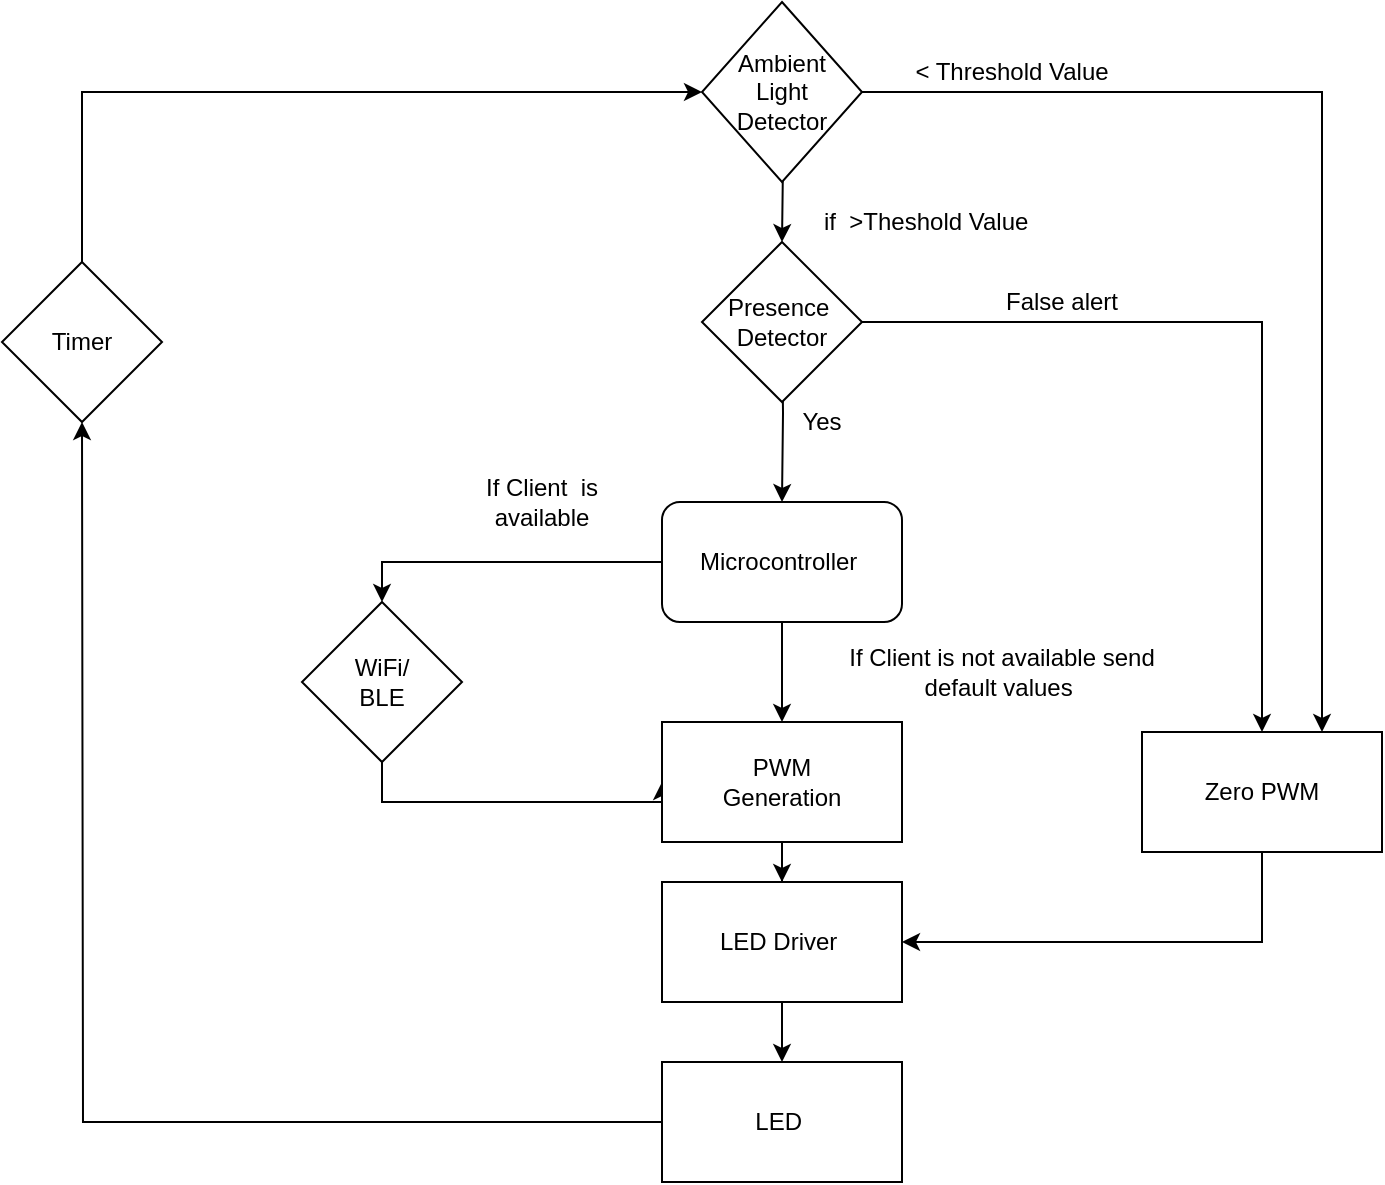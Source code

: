 <mxfile pages="1" version="11.2.3" type="github"><diagram id="GRaurX3HVcgkXK8La4Pc" name="Page-1"><mxGraphModel dx="1019" dy="522" grid="1" gridSize="10" guides="1" tooltips="1" connect="1" arrows="1" fold="1" page="1" pageScale="1" pageWidth="1100" pageHeight="850" math="0" shadow="0"><root><mxCell id="0"/><mxCell id="1" parent="0"/><mxCell id="gqhYtNWV0clG20DjC9D--4" value="" style="edgeStyle=orthogonalEdgeStyle;rounded=0;orthogonalLoop=1;jettySize=auto;html=1;entryX=0.5;entryY=0;entryDx=0;entryDy=0;" edge="1" parent="1" target="gqhYtNWV0clG20DjC9D--13"><mxGeometry relative="1" as="geometry"><mxPoint x="530" y="70" as="sourcePoint"/><mxPoint x="530" y="130" as="targetPoint"/></mxGeometry></mxCell><mxCell id="gqhYtNWV0clG20DjC9D--9" value="" style="edgeStyle=orthogonalEdgeStyle;rounded=0;orthogonalLoop=1;jettySize=auto;html=1;" edge="1" parent="1" target="gqhYtNWV0clG20DjC9D--8"><mxGeometry relative="1" as="geometry"><mxPoint x="530" y="190" as="sourcePoint"/></mxGeometry></mxCell><mxCell id="gqhYtNWV0clG20DjC9D--16" value="" style="edgeStyle=orthogonalEdgeStyle;rounded=0;orthogonalLoop=1;jettySize=auto;html=1;entryX=0.5;entryY=0;entryDx=0;entryDy=0;" edge="1" parent="1" source="gqhYtNWV0clG20DjC9D--8" target="gqhYtNWV0clG20DjC9D--14"><mxGeometry relative="1" as="geometry"><mxPoint x="390" y="300" as="targetPoint"/></mxGeometry></mxCell><mxCell id="gqhYtNWV0clG20DjC9D--21" value="" style="edgeStyle=orthogonalEdgeStyle;rounded=0;orthogonalLoop=1;jettySize=auto;html=1;" edge="1" parent="1" source="gqhYtNWV0clG20DjC9D--8" target="gqhYtNWV0clG20DjC9D--17"><mxGeometry relative="1" as="geometry"/></mxCell><mxCell id="gqhYtNWV0clG20DjC9D--8" value="Microcontroller&amp;nbsp;" style="rounded=1;whiteSpace=wrap;html=1;" vertex="1" parent="1"><mxGeometry x="470" y="280" width="120" height="60" as="geometry"/></mxCell><mxCell id="gqhYtNWV0clG20DjC9D--5" value="if&amp;nbsp; &amp;gt;Theshold Value" style="text;html=1;resizable=0;points=[];autosize=1;align=left;verticalAlign=top;spacingTop=-4;" vertex="1" parent="1"><mxGeometry x="549" y="130" width="120" height="10" as="geometry"/></mxCell><mxCell id="gqhYtNWV0clG20DjC9D--11" value="Yes" style="text;html=1;strokeColor=none;fillColor=none;align=center;verticalAlign=middle;whiteSpace=wrap;rounded=0;" vertex="1" parent="1"><mxGeometry x="530" y="230" width="40" height="20" as="geometry"/></mxCell><mxCell id="gqhYtNWV0clG20DjC9D--32" value="" style="edgeStyle=orthogonalEdgeStyle;rounded=0;orthogonalLoop=1;jettySize=auto;html=1;entryX=0.75;entryY=0;entryDx=0;entryDy=0;" edge="1" parent="1" source="gqhYtNWV0clG20DjC9D--12" target="gqhYtNWV0clG20DjC9D--30"><mxGeometry relative="1" as="geometry"><mxPoint x="800" y="390" as="targetPoint"/></mxGeometry></mxCell><mxCell id="gqhYtNWV0clG20DjC9D--12" value="&lt;span style=&quot;white-space: normal&quot;&gt;Ambient &lt;br&gt;Light&lt;/span&gt;&lt;br style=&quot;white-space: normal&quot;&gt;&lt;span style=&quot;white-space: normal&quot;&gt;Detector&lt;/span&gt;" style="rhombus;whiteSpace=wrap;html=1;" vertex="1" parent="1"><mxGeometry x="490" y="30" width="80" height="90" as="geometry"/></mxCell><mxCell id="gqhYtNWV0clG20DjC9D--34" value="" style="edgeStyle=orthogonalEdgeStyle;rounded=0;orthogonalLoop=1;jettySize=auto;html=1;entryX=0.5;entryY=0;entryDx=0;entryDy=0;" edge="1" parent="1" source="gqhYtNWV0clG20DjC9D--13" target="gqhYtNWV0clG20DjC9D--30"><mxGeometry relative="1" as="geometry"><mxPoint x="650" y="190" as="targetPoint"/></mxGeometry></mxCell><mxCell id="gqhYtNWV0clG20DjC9D--13" value="&lt;span style=&quot;white-space: normal&quot;&gt;Presence&amp;nbsp;&lt;/span&gt;&lt;br style=&quot;white-space: normal&quot;&gt;&lt;span style=&quot;white-space: normal&quot;&gt;Detector&lt;/span&gt;" style="rhombus;whiteSpace=wrap;html=1;" vertex="1" parent="1"><mxGeometry x="490" y="150" width="80" height="80" as="geometry"/></mxCell><mxCell id="gqhYtNWV0clG20DjC9D--19" value="" style="edgeStyle=orthogonalEdgeStyle;rounded=0;orthogonalLoop=1;jettySize=auto;html=1;entryX=0;entryY=0.5;entryDx=0;entryDy=0;" edge="1" parent="1" source="gqhYtNWV0clG20DjC9D--14" target="gqhYtNWV0clG20DjC9D--17"><mxGeometry relative="1" as="geometry"><mxPoint x="330" y="420" as="targetPoint"/><Array as="points"><mxPoint x="330" y="430"/></Array></mxGeometry></mxCell><mxCell id="gqhYtNWV0clG20DjC9D--14" value="WiFi/&lt;br&gt;BLE" style="rhombus;whiteSpace=wrap;html=1;" vertex="1" parent="1"><mxGeometry x="290" y="330" width="80" height="80" as="geometry"/></mxCell><mxCell id="gqhYtNWV0clG20DjC9D--24" value="" style="edgeStyle=orthogonalEdgeStyle;rounded=0;orthogonalLoop=1;jettySize=auto;html=1;" edge="1" parent="1" source="gqhYtNWV0clG20DjC9D--17" target="gqhYtNWV0clG20DjC9D--23"><mxGeometry relative="1" as="geometry"/></mxCell><mxCell id="gqhYtNWV0clG20DjC9D--17" value="PWM&lt;br&gt;Generation" style="rounded=0;whiteSpace=wrap;html=1;" vertex="1" parent="1"><mxGeometry x="470" y="390" width="120" height="60" as="geometry"/></mxCell><mxCell id="gqhYtNWV0clG20DjC9D--20" value="If Client&amp;nbsp; is available" style="text;html=1;strokeColor=none;fillColor=none;align=center;verticalAlign=middle;whiteSpace=wrap;rounded=0;" vertex="1" parent="1"><mxGeometry x="370" y="270" width="80" height="20" as="geometry"/></mxCell><mxCell id="gqhYtNWV0clG20DjC9D--22" value="If Client is not available send default values&amp;nbsp;" style="text;html=1;strokeColor=none;fillColor=none;align=center;verticalAlign=middle;whiteSpace=wrap;rounded=0;" vertex="1" parent="1"><mxGeometry x="550" y="355" width="180" height="20" as="geometry"/></mxCell><mxCell id="gqhYtNWV0clG20DjC9D--26" value="" style="edgeStyle=orthogonalEdgeStyle;rounded=0;orthogonalLoop=1;jettySize=auto;html=1;" edge="1" parent="1" source="gqhYtNWV0clG20DjC9D--23" target="gqhYtNWV0clG20DjC9D--25"><mxGeometry relative="1" as="geometry"/></mxCell><mxCell id="gqhYtNWV0clG20DjC9D--23" value="LED Driver&amp;nbsp;" style="rounded=0;whiteSpace=wrap;html=1;" vertex="1" parent="1"><mxGeometry x="470" y="470" width="120" height="60" as="geometry"/></mxCell><mxCell id="gqhYtNWV0clG20DjC9D--41" value="" style="edgeStyle=orthogonalEdgeStyle;rounded=0;orthogonalLoop=1;jettySize=auto;html=1;" edge="1" parent="1" source="gqhYtNWV0clG20DjC9D--25"><mxGeometry relative="1" as="geometry"><mxPoint x="180" y="240" as="targetPoint"/></mxGeometry></mxCell><mxCell id="gqhYtNWV0clG20DjC9D--25" value="LED&amp;nbsp;" style="rounded=0;whiteSpace=wrap;html=1;" vertex="1" parent="1"><mxGeometry x="470" y="560" width="120" height="60" as="geometry"/></mxCell><mxCell id="gqhYtNWV0clG20DjC9D--38" value="" style="edgeStyle=orthogonalEdgeStyle;rounded=0;orthogonalLoop=1;jettySize=auto;html=1;entryX=1;entryY=0.5;entryDx=0;entryDy=0;" edge="1" parent="1" source="gqhYtNWV0clG20DjC9D--30" target="gqhYtNWV0clG20DjC9D--23"><mxGeometry relative="1" as="geometry"><mxPoint x="770" y="535" as="targetPoint"/><Array as="points"><mxPoint x="770" y="500"/></Array></mxGeometry></mxCell><mxCell id="gqhYtNWV0clG20DjC9D--30" value="Zero PWM" style="rounded=0;whiteSpace=wrap;html=1;" vertex="1" parent="1"><mxGeometry x="710" y="395" width="120" height="60" as="geometry"/></mxCell><mxCell id="gqhYtNWV0clG20DjC9D--35" value="False alert" style="text;html=1;strokeColor=none;fillColor=none;align=center;verticalAlign=middle;whiteSpace=wrap;rounded=0;" vertex="1" parent="1"><mxGeometry x="630" y="170" width="80" height="20" as="geometry"/></mxCell><mxCell id="gqhYtNWV0clG20DjC9D--36" value="&amp;lt; Threshold Value" style="text;html=1;strokeColor=none;fillColor=none;align=center;verticalAlign=middle;whiteSpace=wrap;rounded=0;" vertex="1" parent="1"><mxGeometry x="580" y="55" width="130" height="20" as="geometry"/></mxCell><mxCell id="gqhYtNWV0clG20DjC9D--49" value="" style="edgeStyle=orthogonalEdgeStyle;rounded=0;orthogonalLoop=1;jettySize=auto;html=1;entryX=0;entryY=0.5;entryDx=0;entryDy=0;" edge="1" parent="1" source="gqhYtNWV0clG20DjC9D--44" target="gqhYtNWV0clG20DjC9D--12"><mxGeometry relative="1" as="geometry"><mxPoint x="180" y="80" as="targetPoint"/><Array as="points"><mxPoint x="180" y="75"/></Array></mxGeometry></mxCell><mxCell id="gqhYtNWV0clG20DjC9D--44" value="Timer" style="rhombus;whiteSpace=wrap;html=1;" vertex="1" parent="1"><mxGeometry x="140" y="160" width="80" height="80" as="geometry"/></mxCell></root></mxGraphModel></diagram></mxfile>